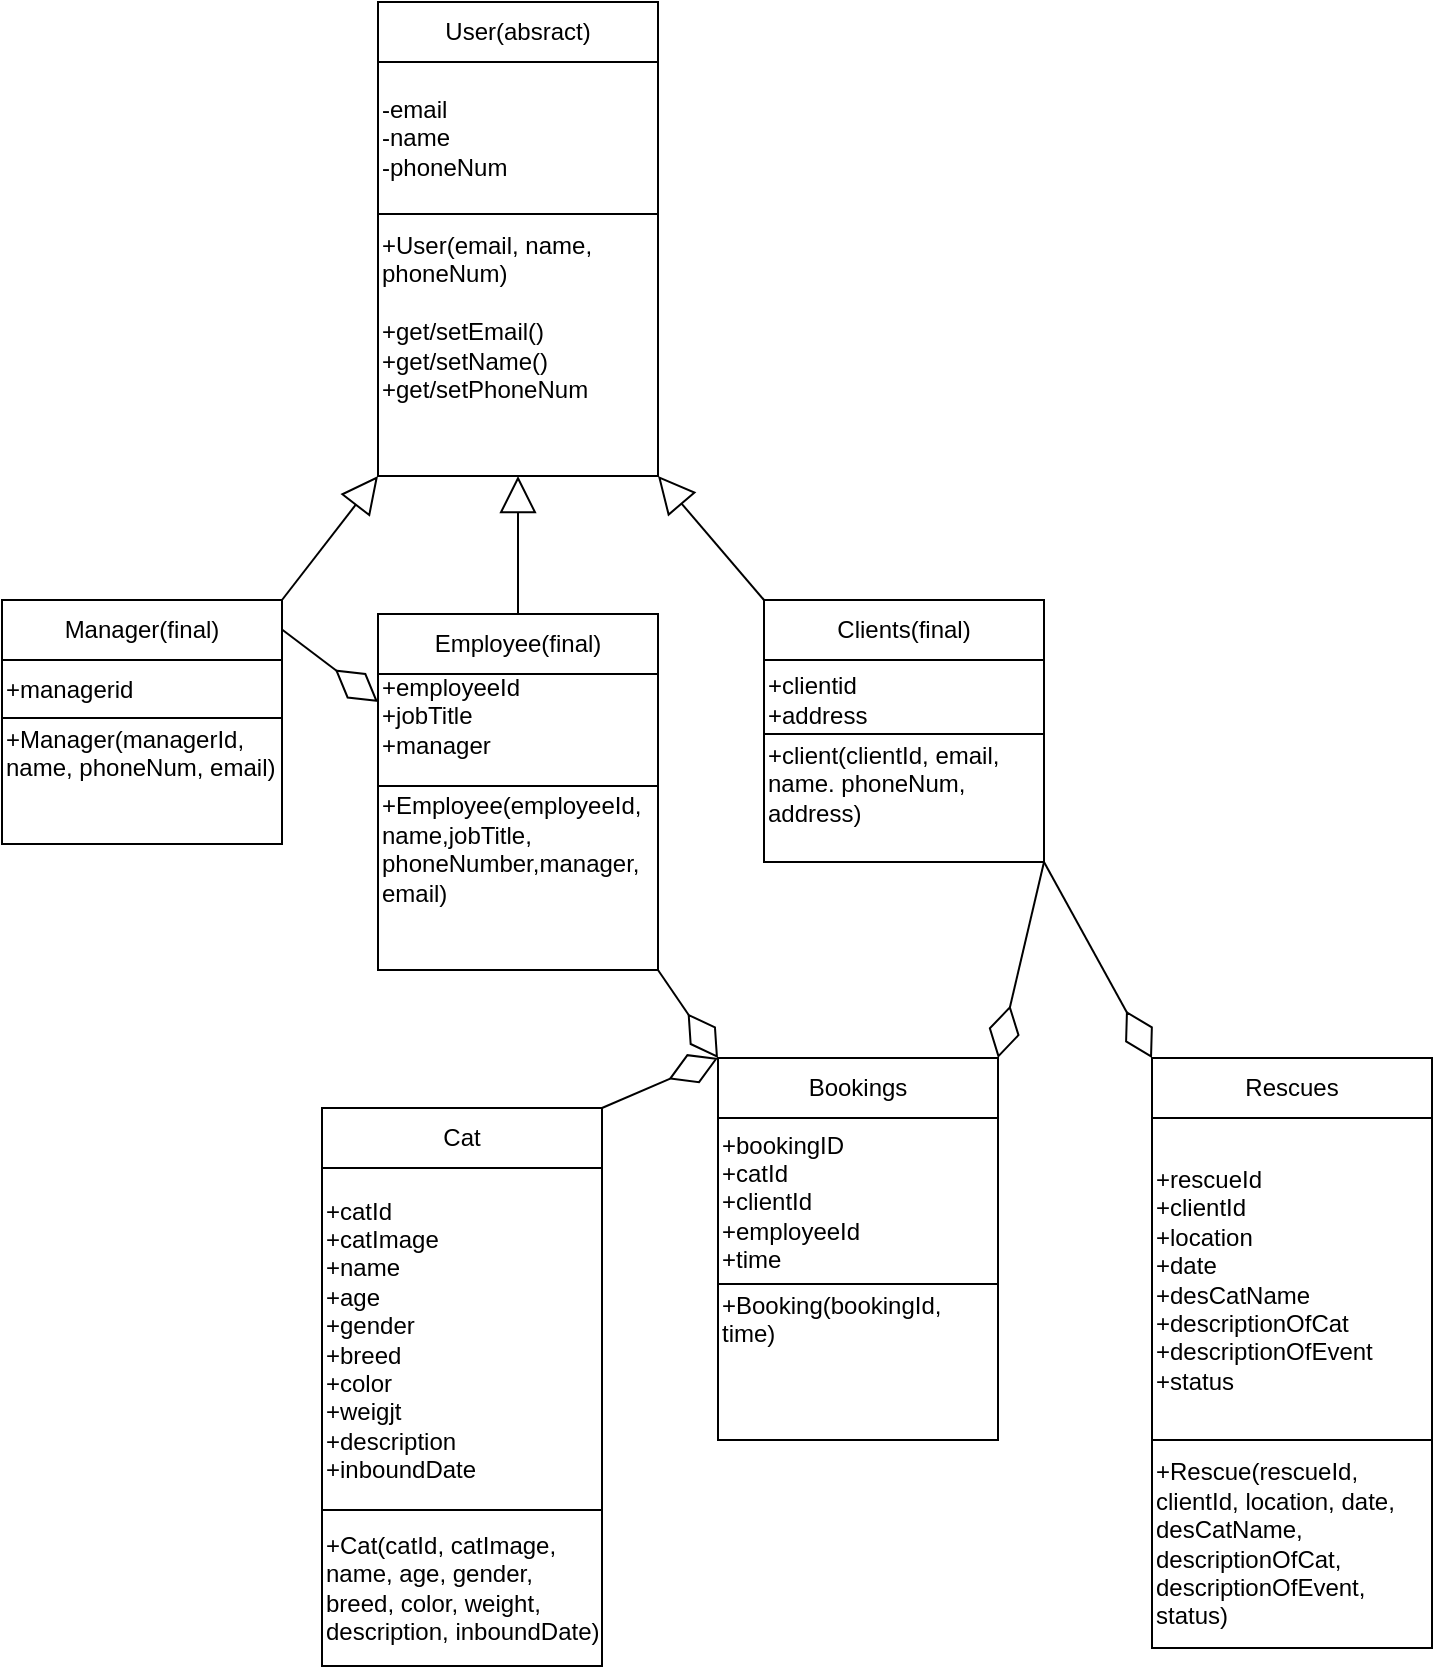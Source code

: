 <mxfile version="26.1.1">
  <diagram name="Page-1" id="BPb7KUuqTN_WfBmcmn8l">
    <mxGraphModel dx="2954" dy="4322" grid="0" gridSize="10" guides="1" tooltips="1" connect="1" arrows="1" fold="1" page="0" pageScale="1" pageWidth="850" pageHeight="1100" math="0" shadow="0">
      <root>
        <mxCell id="0" />
        <mxCell id="1" parent="0" />
        <mxCell id="NuwVipmZnlm5jZXnKbMI-6" value="User(absract)" style="swimlane;fontStyle=0;childLayout=stackLayout;horizontal=1;startSize=30;horizontalStack=0;resizeParent=1;resizeParentMax=0;resizeLast=0;collapsible=1;marginBottom=0;whiteSpace=wrap;html=1;" parent="1" vertex="1">
          <mxGeometry x="-980" y="-2210" width="140" height="106" as="geometry" />
        </mxCell>
        <mxCell id="NuwVipmZnlm5jZXnKbMI-10" value="-email&lt;div&gt;-name&lt;/div&gt;&lt;div&gt;-phoneNum&lt;/div&gt;" style="rounded=0;whiteSpace=wrap;html=1;align=left;" parent="NuwVipmZnlm5jZXnKbMI-6" vertex="1">
          <mxGeometry y="30" width="140" height="76" as="geometry" />
        </mxCell>
        <mxCell id="NuwVipmZnlm5jZXnKbMI-11" style="edgeStyle=none;curved=1;rounded=0;orthogonalLoop=1;jettySize=auto;html=1;exitX=0.5;exitY=1;exitDx=0;exitDy=0;fontSize=12;startSize=8;endSize=8;" parent="NuwVipmZnlm5jZXnKbMI-6" source="NuwVipmZnlm5jZXnKbMI-10" target="NuwVipmZnlm5jZXnKbMI-10" edge="1">
          <mxGeometry relative="1" as="geometry" />
        </mxCell>
        <mxCell id="NuwVipmZnlm5jZXnKbMI-12" value="&lt;div class=&quot;custom-cursor-default-hover&quot; style=&quot;&quot;&gt;&lt;span class=&quot;custom-cursor-default-hover&quot; style=&quot;background-color: transparent;&quot;&gt;+User(email, name, phoneNum)&lt;/span&gt;&lt;/div&gt;&lt;div class=&quot;custom-cursor-default-hover&quot; style=&quot;&quot;&gt;&lt;br&gt;&lt;/div&gt;&lt;div class=&quot;custom-cursor-default-hover&quot; style=&quot;&quot;&gt;+get/setEmail()&lt;/div&gt;&lt;div class=&quot;custom-cursor-default-hover&quot; style=&quot;&quot;&gt;+get/setName()&lt;/div&gt;&lt;div class=&quot;custom-cursor-default-hover&quot; style=&quot;&quot;&gt;&lt;span style=&quot;background-color: transparent; color: light-dark(rgb(0, 0, 0), rgb(255, 255, 255));&quot;&gt;+get/setPhoneNum&lt;/span&gt;&lt;/div&gt;&lt;div style=&quot;&quot;&gt;&lt;br&gt;&lt;/div&gt;&lt;div&gt;&lt;br&gt;&lt;/div&gt;" style="rounded=0;whiteSpace=wrap;html=1;align=left;" parent="1" vertex="1">
          <mxGeometry x="-980" y="-2104" width="140" height="131" as="geometry" />
        </mxCell>
        <mxCell id="NuwVipmZnlm5jZXnKbMI-13" value="Bookings" style="swimlane;fontStyle=0;childLayout=stackLayout;horizontal=1;startSize=30;horizontalStack=0;resizeParent=1;resizeParentMax=0;resizeLast=0;collapsible=1;marginBottom=0;whiteSpace=wrap;html=1;" parent="1" vertex="1">
          <mxGeometry x="-810" y="-1682" width="140" height="113" as="geometry" />
        </mxCell>
        <mxCell id="NuwVipmZnlm5jZXnKbMI-14" value="+bookingID&lt;div class=&quot;custom-cursor-default-hover&quot;&gt;+catId&lt;/div&gt;&lt;div class=&quot;custom-cursor-default-hover&quot;&gt;+clientId&lt;/div&gt;&lt;div class=&quot;custom-cursor-default-hover&quot;&gt;+employeeId&lt;br&gt;&lt;div class=&quot;custom-cursor-default-hover&quot;&gt;+time&lt;/div&gt;&lt;/div&gt;" style="rounded=0;whiteSpace=wrap;html=1;align=left;" parent="NuwVipmZnlm5jZXnKbMI-13" vertex="1">
          <mxGeometry y="30" width="140" height="83" as="geometry" />
        </mxCell>
        <mxCell id="NuwVipmZnlm5jZXnKbMI-15" style="edgeStyle=none;curved=1;rounded=0;orthogonalLoop=1;jettySize=auto;html=1;exitX=0.5;exitY=1;exitDx=0;exitDy=0;fontSize=12;startSize=8;endSize=8;" parent="NuwVipmZnlm5jZXnKbMI-13" source="NuwVipmZnlm5jZXnKbMI-14" target="NuwVipmZnlm5jZXnKbMI-14" edge="1">
          <mxGeometry relative="1" as="geometry" />
        </mxCell>
        <mxCell id="NuwVipmZnlm5jZXnKbMI-16" value="&lt;div style=&quot;&quot;&gt;+Booking(bookingId, time)&lt;/div&gt;&lt;div style=&quot;&quot;&gt;&lt;br&gt;&lt;/div&gt;&lt;div style=&quot;&quot;&gt;&lt;br&gt;&lt;/div&gt;&lt;div style=&quot;&quot;&gt;&lt;br&gt;&lt;/div&gt;" style="rounded=0;whiteSpace=wrap;html=1;align=left;" parent="1" vertex="1">
          <mxGeometry x="-810" y="-1569" width="140" height="78" as="geometry" />
        </mxCell>
        <mxCell id="NuwVipmZnlm5jZXnKbMI-17" value="Cat" style="swimlane;fontStyle=0;childLayout=stackLayout;horizontal=1;startSize=30;horizontalStack=0;resizeParent=1;resizeParentMax=0;resizeLast=0;collapsible=1;marginBottom=0;whiteSpace=wrap;html=1;" parent="1" vertex="1">
          <mxGeometry x="-1008" y="-1657" width="140" height="201" as="geometry" />
        </mxCell>
        <mxCell id="NuwVipmZnlm5jZXnKbMI-19" style="edgeStyle=none;curved=1;rounded=0;orthogonalLoop=1;jettySize=auto;html=1;exitX=0.5;exitY=1;exitDx=0;exitDy=0;fontSize=12;startSize=8;endSize=8;" parent="NuwVipmZnlm5jZXnKbMI-17" source="NuwVipmZnlm5jZXnKbMI-18" target="NuwVipmZnlm5jZXnKbMI-18" edge="1">
          <mxGeometry relative="1" as="geometry" />
        </mxCell>
        <mxCell id="NuwVipmZnlm5jZXnKbMI-18" value="+catId&lt;div&gt;+catImage&lt;/div&gt;&lt;div&gt;+name&lt;/div&gt;&lt;div&gt;+age&lt;/div&gt;&lt;div&gt;+gender&lt;/div&gt;&lt;div&gt;+breed&lt;/div&gt;&lt;div&gt;+color&lt;/div&gt;&lt;div&gt;+weigjt&lt;/div&gt;&lt;div&gt;+description&lt;/div&gt;&lt;div&gt;+inboundDate&lt;/div&gt;" style="rounded=0;whiteSpace=wrap;html=1;align=left;" parent="NuwVipmZnlm5jZXnKbMI-17" vertex="1">
          <mxGeometry y="30" width="140" height="171" as="geometry" />
        </mxCell>
        <mxCell id="NuwVipmZnlm5jZXnKbMI-20" value="&lt;div style=&quot;&quot;&gt;+Cat(catId, catImage, name, age, gender, breed, color, weight, description, inboundDate)&lt;/div&gt;" style="rounded=0;whiteSpace=wrap;html=1;align=left;" parent="1" vertex="1">
          <mxGeometry x="-1008" y="-1456" width="140" height="78" as="geometry" />
        </mxCell>
        <mxCell id="NuwVipmZnlm5jZXnKbMI-21" value="Manager(final)" style="swimlane;fontStyle=0;childLayout=stackLayout;horizontal=1;startSize=30;horizontalStack=0;resizeParent=1;resizeParentMax=0;resizeLast=0;collapsible=1;marginBottom=0;whiteSpace=wrap;html=1;" parent="1" vertex="1">
          <mxGeometry x="-1168" y="-1911" width="140" height="59" as="geometry" />
        </mxCell>
        <mxCell id="NuwVipmZnlm5jZXnKbMI-22" value="+managerid" style="rounded=0;whiteSpace=wrap;html=1;align=left;" parent="NuwVipmZnlm5jZXnKbMI-21" vertex="1">
          <mxGeometry y="30" width="140" height="29" as="geometry" />
        </mxCell>
        <mxCell id="NuwVipmZnlm5jZXnKbMI-23" style="edgeStyle=none;curved=1;rounded=0;orthogonalLoop=1;jettySize=auto;html=1;exitX=0.5;exitY=1;exitDx=0;exitDy=0;fontSize=12;startSize=8;endSize=8;" parent="NuwVipmZnlm5jZXnKbMI-21" source="NuwVipmZnlm5jZXnKbMI-22" target="NuwVipmZnlm5jZXnKbMI-22" edge="1">
          <mxGeometry relative="1" as="geometry" />
        </mxCell>
        <mxCell id="NuwVipmZnlm5jZXnKbMI-24" value="&lt;div style=&quot;&quot;&gt;&lt;div&gt;+Manager(managerId&lt;span style=&quot;background-color: transparent; color: light-dark(rgb(0, 0, 0), rgb(255, 255, 255));&quot;&gt;,&lt;/span&gt;&lt;/div&gt;&lt;div&gt;&lt;span style=&quot;background-color: transparent; color: light-dark(rgb(0, 0, 0), rgb(255, 255, 255));&quot;&gt;name, phoneNum, email)&lt;/span&gt;&lt;/div&gt;&lt;div&gt;&lt;br&gt;&lt;/div&gt;&lt;/div&gt;&lt;div class=&quot;custom-cursor-default-hover&quot; style=&quot;&quot;&gt;&lt;br&gt;&lt;/div&gt;" style="rounded=0;whiteSpace=wrap;html=1;align=left;" parent="1" vertex="1">
          <mxGeometry x="-1168" y="-1852" width="140" height="63" as="geometry" />
        </mxCell>
        <mxCell id="NuwVipmZnlm5jZXnKbMI-25" value="Rescues" style="swimlane;fontStyle=0;childLayout=stackLayout;horizontal=1;startSize=30;horizontalStack=0;resizeParent=1;resizeParentMax=0;resizeLast=0;collapsible=1;marginBottom=0;whiteSpace=wrap;html=1;" parent="1" vertex="1">
          <mxGeometry x="-593" y="-1682" width="140" height="191" as="geometry" />
        </mxCell>
        <mxCell id="NuwVipmZnlm5jZXnKbMI-26" value="+rescueId&lt;div&gt;+clientId&lt;br&gt;&lt;div&gt;+location&lt;/div&gt;&lt;div&gt;+date&lt;/div&gt;&lt;div&gt;+desCatName&lt;/div&gt;&lt;div&gt;+descriptionOfCat&lt;/div&gt;&lt;div&gt;+descriptionOfEvent&lt;/div&gt;&lt;div&gt;+status&lt;/div&gt;&lt;/div&gt;" style="rounded=0;whiteSpace=wrap;html=1;align=left;" parent="NuwVipmZnlm5jZXnKbMI-25" vertex="1">
          <mxGeometry y="30" width="140" height="161" as="geometry" />
        </mxCell>
        <mxCell id="NuwVipmZnlm5jZXnKbMI-27" style="edgeStyle=none;curved=1;rounded=0;orthogonalLoop=1;jettySize=auto;html=1;exitX=0.5;exitY=1;exitDx=0;exitDy=0;fontSize=12;startSize=8;endSize=8;" parent="NuwVipmZnlm5jZXnKbMI-25" source="NuwVipmZnlm5jZXnKbMI-26" target="NuwVipmZnlm5jZXnKbMI-26" edge="1">
          <mxGeometry relative="1" as="geometry" />
        </mxCell>
        <mxCell id="NuwVipmZnlm5jZXnKbMI-28" value="&lt;div style=&quot;&quot;&gt;+Rescue(rescueId,&lt;/div&gt;&lt;div style=&quot;&quot;&gt;clientId, location, date, desCatName, descriptionOfCat, descriptionOfEvent, status)&lt;/div&gt;" style="rounded=0;whiteSpace=wrap;html=1;align=left;" parent="1" vertex="1">
          <mxGeometry x="-593" y="-1491" width="140" height="104" as="geometry" />
        </mxCell>
        <mxCell id="lUxtXO4XZfKJDtzL8v3r-5" value="Clients(final)" style="swimlane;fontStyle=0;childLayout=stackLayout;horizontal=1;startSize=30;horizontalStack=0;resizeParent=1;resizeParentMax=0;resizeLast=0;collapsible=1;marginBottom=0;whiteSpace=wrap;html=1;" parent="1" vertex="1">
          <mxGeometry x="-787" y="-1911" width="140" height="69" as="geometry" />
        </mxCell>
        <mxCell id="lUxtXO4XZfKJDtzL8v3r-6" value="+clientid&lt;div&gt;+address&lt;/div&gt;" style="rounded=0;whiteSpace=wrap;html=1;align=left;" parent="lUxtXO4XZfKJDtzL8v3r-5" vertex="1">
          <mxGeometry y="30" width="140" height="39" as="geometry" />
        </mxCell>
        <mxCell id="lUxtXO4XZfKJDtzL8v3r-7" style="edgeStyle=none;curved=1;rounded=0;orthogonalLoop=1;jettySize=auto;html=1;exitX=0.5;exitY=1;exitDx=0;exitDy=0;fontSize=12;startSize=8;endSize=8;" parent="lUxtXO4XZfKJDtzL8v3r-5" source="lUxtXO4XZfKJDtzL8v3r-6" target="lUxtXO4XZfKJDtzL8v3r-6" edge="1">
          <mxGeometry relative="1" as="geometry" />
        </mxCell>
        <mxCell id="lUxtXO4XZfKJDtzL8v3r-8" value="&lt;div style=&quot;&quot;&gt;&lt;div&gt;+client(clientId, email, name. phoneNum, address&lt;span style=&quot;background-color: transparent; color: light-dark(rgb(0, 0, 0), rgb(255, 255, 255));&quot;&gt;)&lt;/span&gt;&lt;/div&gt;&lt;/div&gt;&lt;div style=&quot;&quot;&gt;&lt;br&gt;&lt;/div&gt;" style="rounded=0;whiteSpace=wrap;html=1;align=left;" parent="1" vertex="1">
          <mxGeometry x="-787" y="-1844" width="140" height="64" as="geometry" />
        </mxCell>
        <mxCell id="lUxtXO4XZfKJDtzL8v3r-9" value="Employee(final)" style="swimlane;fontStyle=0;childLayout=stackLayout;horizontal=1;startSize=30;horizontalStack=0;resizeParent=1;resizeParentMax=0;resizeLast=0;collapsible=1;marginBottom=0;whiteSpace=wrap;html=1;" parent="1" vertex="1">
          <mxGeometry x="-980" y="-1904" width="140" height="86" as="geometry" />
        </mxCell>
        <mxCell id="lUxtXO4XZfKJDtzL8v3r-11" style="edgeStyle=none;curved=1;rounded=0;orthogonalLoop=1;jettySize=auto;html=1;exitX=0.5;exitY=1;exitDx=0;exitDy=0;fontSize=12;startSize=8;endSize=8;" parent="lUxtXO4XZfKJDtzL8v3r-9" source="lUxtXO4XZfKJDtzL8v3r-10" target="lUxtXO4XZfKJDtzL8v3r-10" edge="1">
          <mxGeometry relative="1" as="geometry" />
        </mxCell>
        <mxCell id="lUxtXO4XZfKJDtzL8v3r-10" value="+employeeId&lt;div class=&quot;custom-cursor-default-hover&quot;&gt;+j&lt;span style=&quot;background-color: transparent; color: light-dark(rgb(0, 0, 0), rgb(255, 255, 255));&quot;&gt;obTitle&lt;/span&gt;&lt;/div&gt;&lt;div class=&quot;custom-cursor-default-hover&quot;&gt;&lt;span style=&quot;background-color: transparent; color: light-dark(rgb(0, 0, 0), rgb(255, 255, 255));&quot;&gt;+manager&lt;/span&gt;&lt;/div&gt;&lt;div class=&quot;custom-cursor-default-hover&quot;&gt;&lt;br&gt;&lt;/div&gt;" style="rounded=0;whiteSpace=wrap;html=1;align=left;" parent="lUxtXO4XZfKJDtzL8v3r-9" vertex="1">
          <mxGeometry y="30" width="140" height="56" as="geometry" />
        </mxCell>
        <mxCell id="lUxtXO4XZfKJDtzL8v3r-12" value="&lt;div style=&quot;&quot;&gt;&lt;div&gt;+Employee(employeeId, name,jobTitle,&lt;/div&gt;&lt;div&gt;phoneNumber,manager,&lt;/div&gt;&lt;div&gt;&lt;span style=&quot;background-color: transparent; color: light-dark(rgb(0, 0, 0), rgb(255, 255, 255));&quot;&gt;email)&lt;/span&gt;&lt;/div&gt;&lt;div&gt;&lt;br&gt;&lt;/div&gt;&lt;/div&gt;&lt;div style=&quot;&quot;&gt;&lt;br&gt;&lt;/div&gt;" style="rounded=0;whiteSpace=wrap;html=1;align=left;" parent="1" vertex="1">
          <mxGeometry x="-980" y="-1818" width="140" height="92" as="geometry" />
        </mxCell>
        <mxCell id="lUxtXO4XZfKJDtzL8v3r-13" style="edgeStyle=none;curved=1;rounded=0;orthogonalLoop=1;jettySize=auto;html=1;exitX=0.5;exitY=1;exitDx=0;exitDy=0;fontSize=12;startSize=8;endSize=8;" parent="1" source="lUxtXO4XZfKJDtzL8v3r-8" target="lUxtXO4XZfKJDtzL8v3r-8" edge="1">
          <mxGeometry relative="1" as="geometry" />
        </mxCell>
        <mxCell id="FdeFUI58Q7CQJjlLpXCa-2" value="" style="endArrow=block;endSize=16;endFill=0;html=1;rounded=0;exitX=0.5;exitY=0;exitDx=0;exitDy=0;entryX=0.5;entryY=1;entryDx=0;entryDy=0;" edge="1" parent="1" source="lUxtXO4XZfKJDtzL8v3r-9" target="NuwVipmZnlm5jZXnKbMI-12">
          <mxGeometry width="160" relative="1" as="geometry">
            <mxPoint x="-923" y="-2147" as="sourcePoint" />
            <mxPoint x="-763" y="-2147" as="targetPoint" />
          </mxGeometry>
        </mxCell>
        <mxCell id="FdeFUI58Q7CQJjlLpXCa-3" value="" style="endArrow=block;endSize=16;endFill=0;html=1;rounded=0;exitX=1;exitY=0;exitDx=0;exitDy=0;entryX=0;entryY=1;entryDx=0;entryDy=0;" edge="1" parent="1" source="NuwVipmZnlm5jZXnKbMI-21" target="NuwVipmZnlm5jZXnKbMI-12">
          <mxGeometry width="160" relative="1" as="geometry">
            <mxPoint x="-900" y="-1883" as="sourcePoint" />
            <mxPoint x="-900" y="-2033" as="targetPoint" />
          </mxGeometry>
        </mxCell>
        <mxCell id="FdeFUI58Q7CQJjlLpXCa-4" value="" style="endArrow=block;endSize=16;endFill=0;html=1;rounded=0;exitX=0;exitY=0;exitDx=0;exitDy=0;entryX=1;entryY=1;entryDx=0;entryDy=0;" edge="1" parent="1" source="lUxtXO4XZfKJDtzL8v3r-5" target="NuwVipmZnlm5jZXnKbMI-12">
          <mxGeometry width="160" relative="1" as="geometry">
            <mxPoint x="-890" y="-1873" as="sourcePoint" />
            <mxPoint x="-890" y="-2023" as="targetPoint" />
          </mxGeometry>
        </mxCell>
        <mxCell id="FdeFUI58Q7CQJjlLpXCa-6" value="" style="endArrow=diamondThin;endFill=0;endSize=24;html=1;rounded=0;exitX=1;exitY=0.25;exitDx=0;exitDy=0;entryX=0;entryY=0.25;entryDx=0;entryDy=0;" edge="1" parent="1" source="NuwVipmZnlm5jZXnKbMI-21" target="lUxtXO4XZfKJDtzL8v3r-10">
          <mxGeometry width="160" relative="1" as="geometry">
            <mxPoint x="-869" y="-1918" as="sourcePoint" />
            <mxPoint x="-709" y="-1918" as="targetPoint" />
          </mxGeometry>
        </mxCell>
        <mxCell id="FdeFUI58Q7CQJjlLpXCa-7" value="" style="endArrow=diamondThin;endFill=0;endSize=24;html=1;rounded=0;exitX=1;exitY=1;exitDx=0;exitDy=0;entryX=0;entryY=0;entryDx=0;entryDy=0;" edge="1" parent="1" source="lUxtXO4XZfKJDtzL8v3r-8" target="NuwVipmZnlm5jZXnKbMI-25">
          <mxGeometry width="160" relative="1" as="geometry">
            <mxPoint x="-920" y="-1668" as="sourcePoint" />
            <mxPoint x="-872" y="-1632" as="targetPoint" />
          </mxGeometry>
        </mxCell>
        <mxCell id="FdeFUI58Q7CQJjlLpXCa-8" value="" style="endArrow=diamondThin;endFill=0;endSize=24;html=1;rounded=0;exitX=1;exitY=1;exitDx=0;exitDy=0;entryX=0;entryY=0;entryDx=0;entryDy=0;" edge="1" parent="1" source="lUxtXO4XZfKJDtzL8v3r-12" target="NuwVipmZnlm5jZXnKbMI-13">
          <mxGeometry width="160" relative="1" as="geometry">
            <mxPoint x="-637" y="-1770" as="sourcePoint" />
            <mxPoint x="-528" y="-1619" as="targetPoint" />
          </mxGeometry>
        </mxCell>
        <mxCell id="FdeFUI58Q7CQJjlLpXCa-9" value="" style="endArrow=diamondThin;endFill=0;endSize=24;html=1;rounded=0;exitX=1;exitY=1;exitDx=0;exitDy=0;entryX=1;entryY=0;entryDx=0;entryDy=0;" edge="1" parent="1" source="lUxtXO4XZfKJDtzL8v3r-8" target="NuwVipmZnlm5jZXnKbMI-13">
          <mxGeometry width="160" relative="1" as="geometry">
            <mxPoint x="-637" y="-1770" as="sourcePoint" />
            <mxPoint x="-583" y="-1672" as="targetPoint" />
          </mxGeometry>
        </mxCell>
        <mxCell id="FdeFUI58Q7CQJjlLpXCa-10" value="" style="endArrow=diamondThin;endFill=0;endSize=24;html=1;rounded=0;exitX=1;exitY=0;exitDx=0;exitDy=0;entryX=0;entryY=0;entryDx=0;entryDy=0;" edge="1" parent="1" source="NuwVipmZnlm5jZXnKbMI-17" target="NuwVipmZnlm5jZXnKbMI-13">
          <mxGeometry width="160" relative="1" as="geometry">
            <mxPoint x="-637" y="-1770" as="sourcePoint" />
            <mxPoint x="-660" y="-1672" as="targetPoint" />
          </mxGeometry>
        </mxCell>
      </root>
    </mxGraphModel>
  </diagram>
</mxfile>
